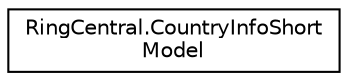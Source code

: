 digraph "Graphical Class Hierarchy"
{
 // LATEX_PDF_SIZE
  edge [fontname="Helvetica",fontsize="10",labelfontname="Helvetica",labelfontsize="10"];
  node [fontname="Helvetica",fontsize="10",shape=record];
  rankdir="LR";
  Node0 [label="RingCentral.CountryInfoShort\lModel",height=0.2,width=0.4,color="black", fillcolor="white", style="filled",URL="$classRingCentral_1_1CountryInfoShortModel.html",tooltip=" "];
}
